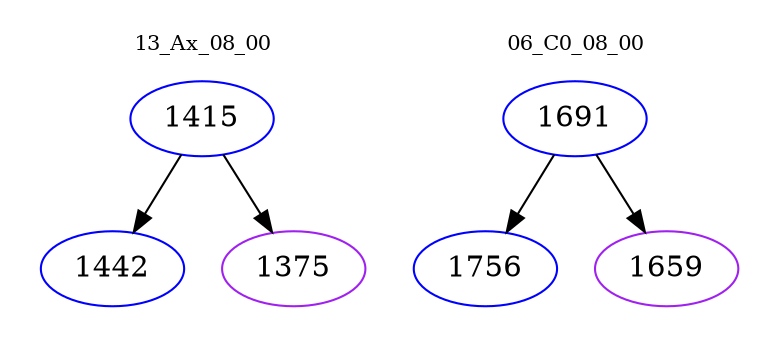 digraph{
subgraph cluster_0 {
color = white
label = "13_Ax_08_00";
fontsize=10;
T0_1415 [label="1415", color="blue"]
T0_1415 -> T0_1442 [color="black"]
T0_1442 [label="1442", color="blue"]
T0_1415 -> T0_1375 [color="black"]
T0_1375 [label="1375", color="purple"]
}
subgraph cluster_1 {
color = white
label = "06_C0_08_00";
fontsize=10;
T1_1691 [label="1691", color="blue"]
T1_1691 -> T1_1756 [color="black"]
T1_1756 [label="1756", color="blue"]
T1_1691 -> T1_1659 [color="black"]
T1_1659 [label="1659", color="purple"]
}
}

